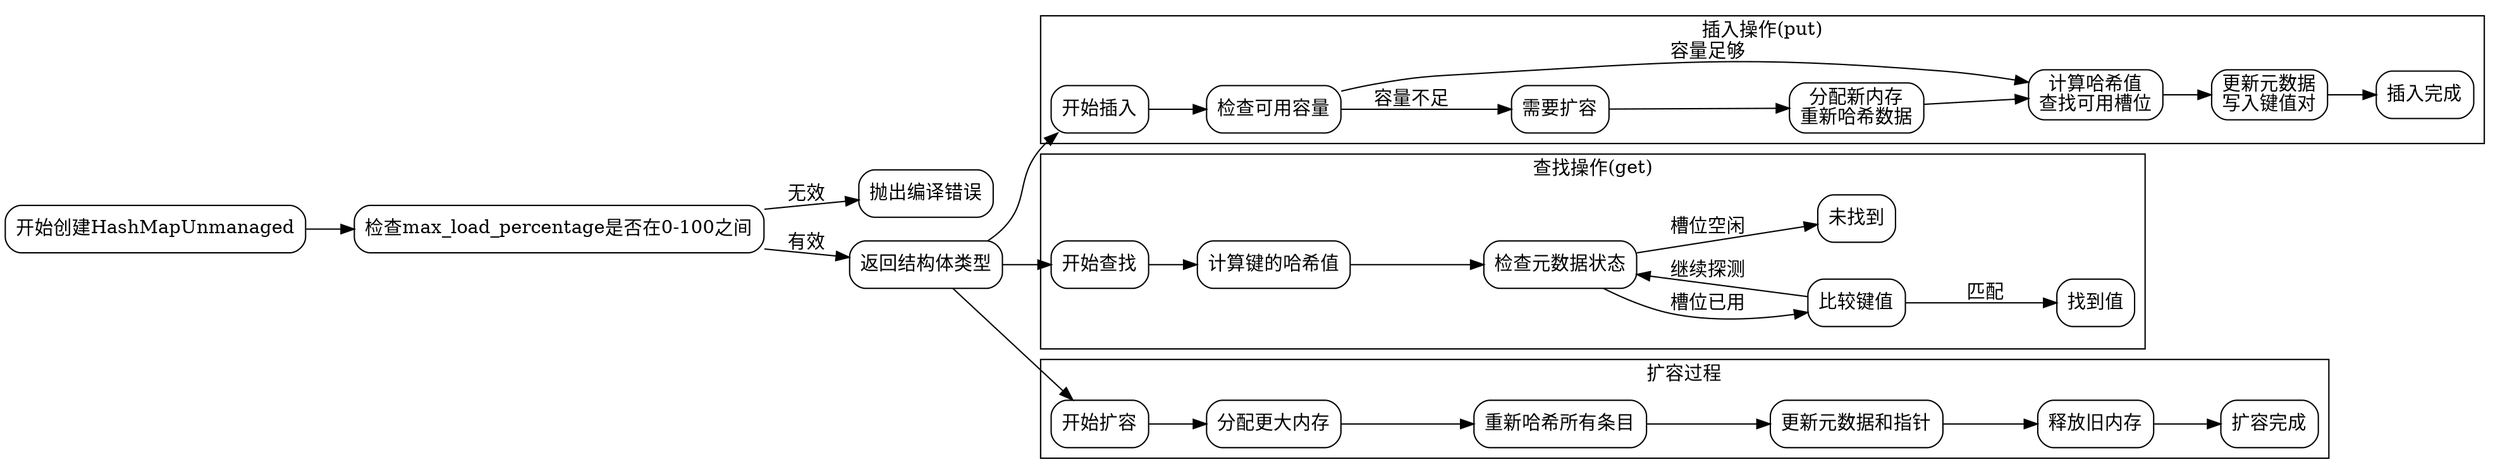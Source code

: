 
digraph HashMapUnmanaged {
    rankdir=LR;
    node [shape=rectangle, style="rounded"];

    // 初始化
    start [label="开始创建HashMapUnmanaged"];
    check_max_load [label="检查max_load_percentage是否在0-100之间"];
    error_max_load [label="抛出编译错误"];
    create_struct [label="返回结构体类型"];

    start -> check_max_load;
    check_max_load -> error_max_load [label="无效"];
    check_max_load -> create_struct [label="有效"];

    // 插入流程
    subgraph cluster_put {
        label="插入操作(put)";
        
        put_start [label="开始插入"];
        check_capacity [label="检查可用容量"];
        need_grow [label="需要扩容"];
        grow_process [label="分配新内存\n重新哈希数据"];
        find_slot [label="计算哈希值\n查找可用槽位"];
        update_metadata [label="更新元数据\n写入键值对"];
        finish_put [label="插入完成"];

        put_start -> check_capacity;
        check_capacity -> need_grow [label="容量不足"];
        need_grow -> grow_process;
        grow_process -> find_slot;
        check_capacity -> find_slot [label="容量足够"];
        find_slot -> update_metadata;
        update_metadata -> finish_put;
    }

    // 查找流程
    subgraph cluster_get {
        label="查找操作(get)";
        
        get_start [label="开始查找"];
        compute_hash [label="计算键的哈希值"];
        check_metadata [label="检查元数据状态"];
        compare_key [label="比较键值"];
        found [label="找到值"];
        not_found [label="未找到"];

        get_start -> compute_hash;
        compute_hash -> check_metadata;
        check_metadata -> compare_key [label="槽位已用"];
        check_metadata -> not_found [label="槽位空闲"];
        compare_key -> found [label="匹配"];
        compare_key -> check_metadata [label="继续探测"];
    }

    // 扩容流程
    subgraph cluster_grow {
        label="扩容过程";
        
        grow_start [label="开始扩容"];
        alloc_memory [label="分配更大内存"];
        rehash_all [label="重新哈希所有条目"];
        update_pointers [label="更新元数据和指针"];
        free_old [label="释放旧内存"];
        grow_end [label="扩容完成"];

        grow_start -> alloc_memory;
        alloc_memory -> rehash_all;
        rehash_all -> update_pointers;
        update_pointers -> free_old;
        free_old -> grow_end;
    }

    // 连接主流程
    create_struct -> put_start [ltail=cluster_put];
    create_struct -> get_start [ltail=cluster_get];
    create_struct -> grow_start [ltail=cluster_grow];
}
